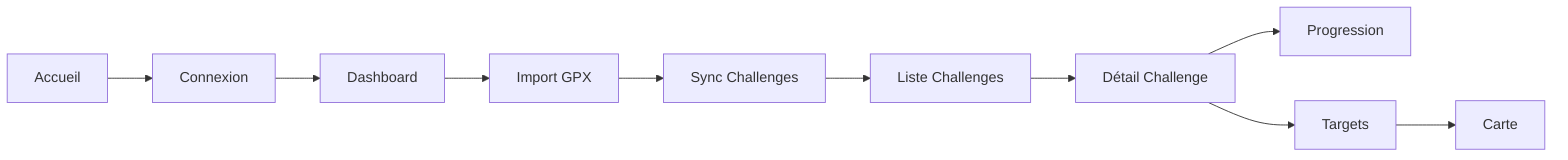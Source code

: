 graph LR
    A[Accueil] --> B[Connexion]
    B --> C[Dashboard]
    C --> D[Import GPX]
    D --> E[Sync Challenges]
    E --> F[Liste Challenges]
    F --> G[Détail Challenge]
    G --> H[Progression]
    G --> I[Targets]
    I --> J[Carte]